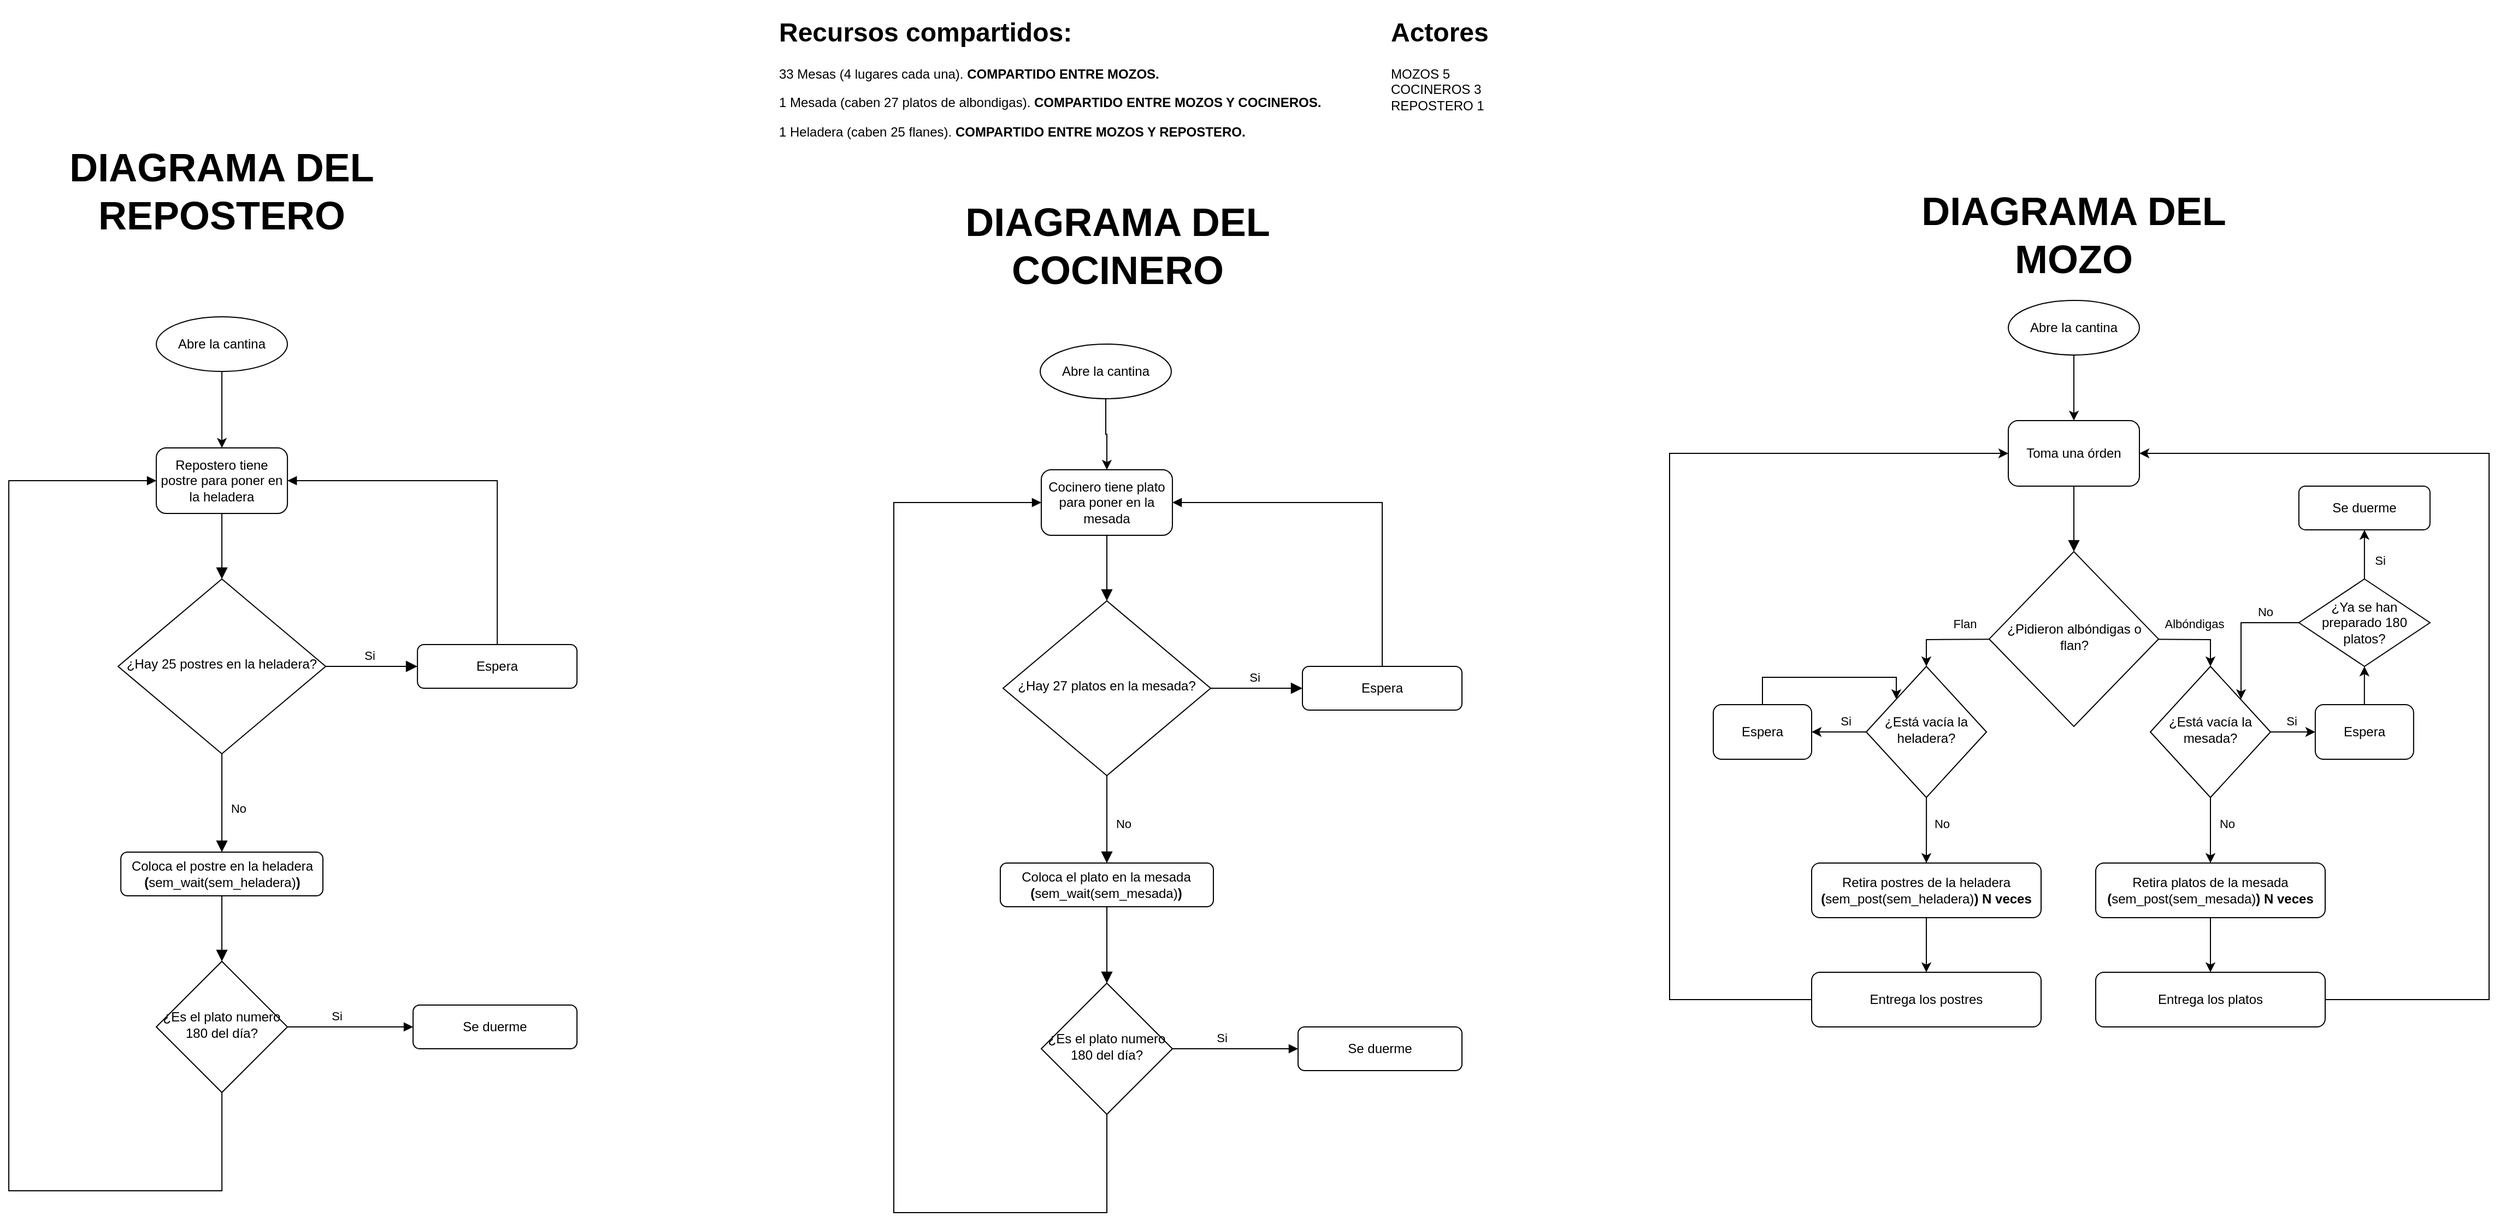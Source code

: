 <mxfile version="22.0.8" type="device">
  <diagram id="C5RBs43oDa-KdzZeNtuy" name="Page-1">
    <mxGraphModel dx="4924" dy="2303" grid="1" gridSize="10" guides="1" tooltips="1" connect="1" arrows="1" fold="1" page="1" pageScale="1" pageWidth="827" pageHeight="1169" math="0" shadow="0">
      <root>
        <mxCell id="WIyWlLk6GJQsqaUBKTNV-0" />
        <mxCell id="WIyWlLk6GJQsqaUBKTNV-1" parent="WIyWlLk6GJQsqaUBKTNV-0" />
        <mxCell id="WIyWlLk6GJQsqaUBKTNV-2" value="" style="rounded=0;html=1;jettySize=auto;orthogonalLoop=1;fontSize=11;endArrow=block;endFill=1;endSize=8;strokeWidth=1;shadow=0;labelBackgroundColor=none;edgeStyle=orthogonalEdgeStyle;" parent="WIyWlLk6GJQsqaUBKTNV-1" source="WIyWlLk6GJQsqaUBKTNV-3" target="WIyWlLk6GJQsqaUBKTNV-6" edge="1">
          <mxGeometry relative="1" as="geometry" />
        </mxCell>
        <mxCell id="WIyWlLk6GJQsqaUBKTNV-3" value="Cocinero tiene plato para poner en la mesada" style="rounded=1;whiteSpace=wrap;html=1;fontSize=12;glass=0;strokeWidth=1;shadow=0;" parent="WIyWlLk6GJQsqaUBKTNV-1" vertex="1">
          <mxGeometry x="294.99" y="440" width="120" height="60" as="geometry" />
        </mxCell>
        <mxCell id="WIyWlLk6GJQsqaUBKTNV-4" value="No" style="rounded=0;html=1;jettySize=auto;orthogonalLoop=1;fontSize=11;endArrow=block;endFill=1;endSize=8;strokeWidth=1;shadow=0;labelBackgroundColor=none;edgeStyle=orthogonalEdgeStyle;entryX=0.5;entryY=0;entryDx=0;entryDy=0;" parent="WIyWlLk6GJQsqaUBKTNV-1" source="WIyWlLk6GJQsqaUBKTNV-6" target="WIyWlLk6GJQsqaUBKTNV-12" edge="1">
          <mxGeometry x="0.111" y="15" relative="1" as="geometry">
            <mxPoint as="offset" />
            <mxPoint x="354.99" y="800" as="targetPoint" />
          </mxGeometry>
        </mxCell>
        <mxCell id="WIyWlLk6GJQsqaUBKTNV-5" value="Si" style="edgeStyle=orthogonalEdgeStyle;rounded=0;html=1;jettySize=auto;orthogonalLoop=1;fontSize=11;endArrow=block;endFill=1;endSize=8;strokeWidth=1;shadow=0;labelBackgroundColor=none;" parent="WIyWlLk6GJQsqaUBKTNV-1" source="WIyWlLk6GJQsqaUBKTNV-6" target="WIyWlLk6GJQsqaUBKTNV-7" edge="1">
          <mxGeometry x="-0.048" y="10" relative="1" as="geometry">
            <mxPoint as="offset" />
          </mxGeometry>
        </mxCell>
        <mxCell id="WIyWlLk6GJQsqaUBKTNV-6" value="¿Hay 27 platos en la mesada?" style="rhombus;whiteSpace=wrap;html=1;shadow=0;fontFamily=Helvetica;fontSize=12;align=center;strokeWidth=1;spacing=6;spacingTop=-4;" parent="WIyWlLk6GJQsqaUBKTNV-1" vertex="1">
          <mxGeometry x="259.99" y="560" width="190" height="160" as="geometry" />
        </mxCell>
        <mxCell id="DdguFJmmc4Gt5296Z_hi-13" style="edgeStyle=orthogonalEdgeStyle;rounded=0;orthogonalLoop=1;jettySize=auto;html=1;endArrow=block;endFill=1;" parent="WIyWlLk6GJQsqaUBKTNV-1" source="WIyWlLk6GJQsqaUBKTNV-7" edge="1">
          <mxGeometry relative="1" as="geometry">
            <mxPoint x="414.99" y="470" as="targetPoint" />
            <Array as="points">
              <mxPoint x="606.99" y="470" />
              <mxPoint x="414.99" y="470" />
            </Array>
          </mxGeometry>
        </mxCell>
        <mxCell id="WIyWlLk6GJQsqaUBKTNV-7" value="Espera" style="rounded=1;whiteSpace=wrap;html=1;fontSize=12;glass=0;strokeWidth=1;shadow=0;" parent="WIyWlLk6GJQsqaUBKTNV-1" vertex="1">
          <mxGeometry x="533.99" y="620" width="146" height="40" as="geometry" />
        </mxCell>
        <mxCell id="WIyWlLk6GJQsqaUBKTNV-8" value="Si" style="rounded=0;html=1;jettySize=auto;orthogonalLoop=1;fontSize=11;endArrow=block;endFill=1;endSize=8;strokeWidth=1;shadow=0;labelBackgroundColor=none;edgeStyle=orthogonalEdgeStyle;entryX=0.5;entryY=0;entryDx=0;entryDy=0;" parent="WIyWlLk6GJQsqaUBKTNV-1" source="WIyWlLk6GJQsqaUBKTNV-12" target="DdguFJmmc4Gt5296Z_hi-3" edge="1">
          <mxGeometry x="1" y="116" relative="1" as="geometry">
            <mxPoint x="-11" y="50" as="offset" />
            <mxPoint x="354.99" y="880" as="sourcePoint" />
            <mxPoint x="354.99" y="930" as="targetPoint" />
          </mxGeometry>
        </mxCell>
        <mxCell id="WIyWlLk6GJQsqaUBKTNV-12" value="Coloca el plato en la mesada&lt;br&gt;&lt;b&gt;(&lt;/b&gt;sem_wait(sem_mesada)&lt;b&gt;)&lt;/b&gt;" style="rounded=1;whiteSpace=wrap;html=1;fontSize=12;glass=0;strokeWidth=1;shadow=0;" parent="WIyWlLk6GJQsqaUBKTNV-1" vertex="1">
          <mxGeometry x="257.48" y="800" width="195.01" height="40" as="geometry" />
        </mxCell>
        <mxCell id="ZVxSe1pp3URl_tbwucJH-0" value="&lt;h1&gt;Recursos compartidos:&lt;/h1&gt;&lt;p&gt;33 Mesas (4 lugares cada una). &lt;b&gt;COMPARTIDO ENTRE MOZOS.&lt;/b&gt;&lt;/p&gt;&lt;p&gt;1 Mesada (caben 27 platos de albondigas). &lt;b&gt;COMPARTIDO ENTRE MOZOS Y COCINEROS.&lt;/b&gt;&lt;/p&gt;&lt;p&gt;1 Heladera (caben 25 flanes). &lt;b&gt;COMPARTIDO ENTRE MOZOS Y REPOSTERO.&lt;/b&gt;&lt;/p&gt;" style="text;html=1;strokeColor=none;fillColor=none;spacing=5;spacingTop=-20;whiteSpace=wrap;overflow=hidden;rounded=0;" parent="WIyWlLk6GJQsqaUBKTNV-1" vertex="1">
          <mxGeometry x="50" y="20" width="530" height="130" as="geometry" />
        </mxCell>
        <mxCell id="ZVxSe1pp3URl_tbwucJH-1" value="&lt;h1&gt;Actores&lt;/h1&gt;&lt;div&gt;MOZOS 5&lt;/div&gt;&lt;div&gt;COCINEROS 3&lt;/div&gt;&lt;div&gt;REPOSTERO 1&lt;/div&gt;" style="text;html=1;strokeColor=none;fillColor=none;spacing=5;spacingTop=-20;whiteSpace=wrap;overflow=hidden;rounded=0;" parent="WIyWlLk6GJQsqaUBKTNV-1" vertex="1">
          <mxGeometry x="610" y="20" width="190" height="120" as="geometry" />
        </mxCell>
        <mxCell id="DdguFJmmc4Gt5296Z_hi-6" style="edgeStyle=orthogonalEdgeStyle;rounded=0;orthogonalLoop=1;jettySize=auto;html=1;endArrow=block;endFill=1;" parent="WIyWlLk6GJQsqaUBKTNV-1" source="DdguFJmmc4Gt5296Z_hi-3" target="DdguFJmmc4Gt5296Z_hi-5" edge="1">
          <mxGeometry relative="1" as="geometry" />
        </mxCell>
        <mxCell id="DdguFJmmc4Gt5296Z_hi-11" style="edgeStyle=orthogonalEdgeStyle;rounded=0;orthogonalLoop=1;jettySize=auto;html=1;entryX=0;entryY=0.5;entryDx=0;entryDy=0;endArrow=block;endFill=1;" parent="WIyWlLk6GJQsqaUBKTNV-1" source="DdguFJmmc4Gt5296Z_hi-3" target="WIyWlLk6GJQsqaUBKTNV-3" edge="1">
          <mxGeometry relative="1" as="geometry">
            <Array as="points">
              <mxPoint x="354.99" y="1120" />
              <mxPoint x="159.99" y="1120" />
              <mxPoint x="159.99" y="470" />
            </Array>
          </mxGeometry>
        </mxCell>
        <mxCell id="DdguFJmmc4Gt5296Z_hi-3" value="¿Es el plato numero 180 del día?" style="rhombus;whiteSpace=wrap;html=1;shadow=0;fontFamily=Helvetica;fontSize=12;align=center;strokeWidth=1;spacing=6;spacingTop=-4;" parent="WIyWlLk6GJQsqaUBKTNV-1" vertex="1">
          <mxGeometry x="294.99" y="910" width="120" height="120" as="geometry" />
        </mxCell>
        <mxCell id="DdguFJmmc4Gt5296Z_hi-5" value="Se duerme" style="rounded=1;whiteSpace=wrap;html=1;fontSize=12;glass=0;strokeWidth=1;shadow=0;" parent="WIyWlLk6GJQsqaUBKTNV-1" vertex="1">
          <mxGeometry x="529.99" y="950" width="150" height="40" as="geometry" />
        </mxCell>
        <mxCell id="DdguFJmmc4Gt5296Z_hi-15" value="&lt;font style=&quot;font-size: 36px;&quot;&gt;&lt;b style=&quot;&quot;&gt;DIAGRAMA DEL COCINERO&lt;/b&gt;&lt;/font&gt;" style="text;html=1;strokeColor=none;fillColor=none;align=center;verticalAlign=middle;whiteSpace=wrap;rounded=0;" parent="WIyWlLk6GJQsqaUBKTNV-1" vertex="1">
          <mxGeometry x="180" y="220" width="370" height="30" as="geometry" />
        </mxCell>
        <mxCell id="DdguFJmmc4Gt5296Z_hi-16" value="" style="rounded=0;html=1;jettySize=auto;orthogonalLoop=1;fontSize=11;endArrow=block;endFill=1;endSize=8;strokeWidth=1;shadow=0;labelBackgroundColor=none;edgeStyle=orthogonalEdgeStyle;" parent="WIyWlLk6GJQsqaUBKTNV-1" source="DdguFJmmc4Gt5296Z_hi-17" target="DdguFJmmc4Gt5296Z_hi-20" edge="1">
          <mxGeometry relative="1" as="geometry" />
        </mxCell>
        <mxCell id="DdguFJmmc4Gt5296Z_hi-17" value="Repostero tiene postre para poner en la heladera" style="rounded=1;whiteSpace=wrap;html=1;fontSize=12;glass=0;strokeWidth=1;shadow=0;" parent="WIyWlLk6GJQsqaUBKTNV-1" vertex="1">
          <mxGeometry x="-514.94" y="420" width="120" height="60" as="geometry" />
        </mxCell>
        <mxCell id="DdguFJmmc4Gt5296Z_hi-18" value="No" style="rounded=0;html=1;jettySize=auto;orthogonalLoop=1;fontSize=11;endArrow=block;endFill=1;endSize=8;strokeWidth=1;shadow=0;labelBackgroundColor=none;edgeStyle=orthogonalEdgeStyle;entryX=0.5;entryY=0;entryDx=0;entryDy=0;" parent="WIyWlLk6GJQsqaUBKTNV-1" source="DdguFJmmc4Gt5296Z_hi-20" target="DdguFJmmc4Gt5296Z_hi-24" edge="1">
          <mxGeometry x="0.111" y="15" relative="1" as="geometry">
            <mxPoint as="offset" />
            <mxPoint x="-454.94" y="780" as="targetPoint" />
          </mxGeometry>
        </mxCell>
        <mxCell id="DdguFJmmc4Gt5296Z_hi-19" value="Si" style="edgeStyle=orthogonalEdgeStyle;rounded=0;html=1;jettySize=auto;orthogonalLoop=1;fontSize=11;endArrow=block;endFill=1;endSize=8;strokeWidth=1;shadow=0;labelBackgroundColor=none;" parent="WIyWlLk6GJQsqaUBKTNV-1" source="DdguFJmmc4Gt5296Z_hi-20" target="DdguFJmmc4Gt5296Z_hi-22" edge="1">
          <mxGeometry x="-0.048" y="10" relative="1" as="geometry">
            <mxPoint as="offset" />
          </mxGeometry>
        </mxCell>
        <mxCell id="DdguFJmmc4Gt5296Z_hi-20" value="¿Hay 25 postres en la heladera?" style="rhombus;whiteSpace=wrap;html=1;shadow=0;fontFamily=Helvetica;fontSize=12;align=center;strokeWidth=1;spacing=6;spacingTop=-4;" parent="WIyWlLk6GJQsqaUBKTNV-1" vertex="1">
          <mxGeometry x="-549.94" y="540" width="190" height="160" as="geometry" />
        </mxCell>
        <mxCell id="DdguFJmmc4Gt5296Z_hi-21" style="edgeStyle=orthogonalEdgeStyle;rounded=0;orthogonalLoop=1;jettySize=auto;html=1;endArrow=block;endFill=1;" parent="WIyWlLk6GJQsqaUBKTNV-1" source="DdguFJmmc4Gt5296Z_hi-22" edge="1">
          <mxGeometry relative="1" as="geometry">
            <mxPoint x="-394.94" y="450" as="targetPoint" />
            <Array as="points">
              <mxPoint x="-202.94" y="450" />
              <mxPoint x="-394.94" y="450" />
            </Array>
          </mxGeometry>
        </mxCell>
        <mxCell id="DdguFJmmc4Gt5296Z_hi-22" value="Espera" style="rounded=1;whiteSpace=wrap;html=1;fontSize=12;glass=0;strokeWidth=1;shadow=0;" parent="WIyWlLk6GJQsqaUBKTNV-1" vertex="1">
          <mxGeometry x="-275.94" y="600" width="146" height="40" as="geometry" />
        </mxCell>
        <mxCell id="DdguFJmmc4Gt5296Z_hi-23" value="Si" style="rounded=0;html=1;jettySize=auto;orthogonalLoop=1;fontSize=11;endArrow=block;endFill=1;endSize=8;strokeWidth=1;shadow=0;labelBackgroundColor=none;edgeStyle=orthogonalEdgeStyle;entryX=0.5;entryY=0;entryDx=0;entryDy=0;" parent="WIyWlLk6GJQsqaUBKTNV-1" source="DdguFJmmc4Gt5296Z_hi-24" target="DdguFJmmc4Gt5296Z_hi-27" edge="1">
          <mxGeometry x="1" y="116" relative="1" as="geometry">
            <mxPoint x="-11" y="50" as="offset" />
            <mxPoint x="-454.94" y="860" as="sourcePoint" />
            <mxPoint x="-454.94" y="910" as="targetPoint" />
          </mxGeometry>
        </mxCell>
        <mxCell id="DdguFJmmc4Gt5296Z_hi-24" value="Coloca el postre en la heladera&lt;br&gt;&lt;b&gt;(&lt;/b&gt;sem_wait(sem_heladera)&lt;b&gt;)&lt;/b&gt;" style="rounded=1;whiteSpace=wrap;html=1;fontSize=12;glass=0;strokeWidth=1;shadow=0;" parent="WIyWlLk6GJQsqaUBKTNV-1" vertex="1">
          <mxGeometry x="-547.41" y="790" width="184.94" height="40" as="geometry" />
        </mxCell>
        <mxCell id="DdguFJmmc4Gt5296Z_hi-25" style="edgeStyle=orthogonalEdgeStyle;rounded=0;orthogonalLoop=1;jettySize=auto;html=1;endArrow=block;endFill=1;" parent="WIyWlLk6GJQsqaUBKTNV-1" source="DdguFJmmc4Gt5296Z_hi-27" target="DdguFJmmc4Gt5296Z_hi-28" edge="1">
          <mxGeometry relative="1" as="geometry" />
        </mxCell>
        <mxCell id="DdguFJmmc4Gt5296Z_hi-26" style="edgeStyle=orthogonalEdgeStyle;rounded=0;orthogonalLoop=1;jettySize=auto;html=1;entryX=0;entryY=0.5;entryDx=0;entryDy=0;endArrow=block;endFill=1;" parent="WIyWlLk6GJQsqaUBKTNV-1" source="DdguFJmmc4Gt5296Z_hi-27" target="DdguFJmmc4Gt5296Z_hi-17" edge="1">
          <mxGeometry relative="1" as="geometry">
            <Array as="points">
              <mxPoint x="-454.94" y="1100" />
              <mxPoint x="-649.94" y="1100" />
              <mxPoint x="-649.94" y="450" />
            </Array>
          </mxGeometry>
        </mxCell>
        <mxCell id="DdguFJmmc4Gt5296Z_hi-27" value="¿Es el plato numero 180 del día?" style="rhombus;whiteSpace=wrap;html=1;shadow=0;fontFamily=Helvetica;fontSize=12;align=center;strokeWidth=1;spacing=6;spacingTop=-4;" parent="WIyWlLk6GJQsqaUBKTNV-1" vertex="1">
          <mxGeometry x="-514.94" y="890" width="120" height="120" as="geometry" />
        </mxCell>
        <mxCell id="DdguFJmmc4Gt5296Z_hi-28" value="Se duerme" style="rounded=1;whiteSpace=wrap;html=1;fontSize=12;glass=0;strokeWidth=1;shadow=0;" parent="WIyWlLk6GJQsqaUBKTNV-1" vertex="1">
          <mxGeometry x="-279.94" y="930" width="150" height="40" as="geometry" />
        </mxCell>
        <mxCell id="DdguFJmmc4Gt5296Z_hi-29" value="&lt;font style=&quot;font-size: 36px;&quot;&gt;&lt;b style=&quot;&quot;&gt;DIAGRAMA DEL REPOSTERO&lt;/b&gt;&lt;/font&gt;" style="text;html=1;strokeColor=none;fillColor=none;align=center;verticalAlign=middle;whiteSpace=wrap;rounded=0;" parent="WIyWlLk6GJQsqaUBKTNV-1" vertex="1">
          <mxGeometry x="-639.94" y="170" width="370" height="30" as="geometry" />
        </mxCell>
        <mxCell id="DdguFJmmc4Gt5296Z_hi-30" value="" style="rounded=0;html=1;jettySize=auto;orthogonalLoop=1;fontSize=11;endArrow=block;endFill=1;endSize=8;strokeWidth=1;shadow=0;labelBackgroundColor=none;edgeStyle=orthogonalEdgeStyle;" parent="WIyWlLk6GJQsqaUBKTNV-1" source="DdguFJmmc4Gt5296Z_hi-31" target="DdguFJmmc4Gt5296Z_hi-34" edge="1">
          <mxGeometry relative="1" as="geometry" />
        </mxCell>
        <mxCell id="DdguFJmmc4Gt5296Z_hi-31" value="Toma una órden" style="rounded=1;whiteSpace=wrap;html=1;fontSize=12;glass=0;strokeWidth=1;shadow=0;" parent="WIyWlLk6GJQsqaUBKTNV-1" vertex="1">
          <mxGeometry x="1180" y="394.95" width="120" height="60" as="geometry" />
        </mxCell>
        <mxCell id="DdguFJmmc4Gt5296Z_hi-62" style="edgeStyle=orthogonalEdgeStyle;rounded=0;orthogonalLoop=1;jettySize=auto;html=1;entryX=0.5;entryY=0;entryDx=0;entryDy=0;exitX=0;exitY=0.5;exitDx=0;exitDy=0;" parent="WIyWlLk6GJQsqaUBKTNV-1" target="DdguFJmmc4Gt5296Z_hi-60" edge="1">
          <mxGeometry relative="1" as="geometry">
            <mxPoint x="1192.5" y="594.95" as="sourcePoint" />
          </mxGeometry>
        </mxCell>
        <mxCell id="DdguFJmmc4Gt5296Z_hi-67" value="Flan" style="edgeLabel;html=1;align=center;verticalAlign=middle;resizable=0;points=[];" parent="DdguFJmmc4Gt5296Z_hi-62" vertex="1" connectable="0">
          <mxGeometry x="-0.006" y="-3" relative="1" as="geometry">
            <mxPoint x="3" y="-12" as="offset" />
          </mxGeometry>
        </mxCell>
        <mxCell id="DdguFJmmc4Gt5296Z_hi-74" style="edgeStyle=orthogonalEdgeStyle;rounded=0;orthogonalLoop=1;jettySize=auto;html=1;entryX=0.5;entryY=0;entryDx=0;entryDy=0;exitX=1;exitY=0.5;exitDx=0;exitDy=0;" parent="WIyWlLk6GJQsqaUBKTNV-1" target="DdguFJmmc4Gt5296Z_hi-68" edge="1">
          <mxGeometry relative="1" as="geometry">
            <mxPoint x="1400" y="595" as="targetPoint" />
            <mxPoint x="1282.56" y="594.95" as="sourcePoint" />
          </mxGeometry>
        </mxCell>
        <mxCell id="DdguFJmmc4Gt5296Z_hi-75" value="Albóndigas" style="edgeLabel;html=1;align=center;verticalAlign=middle;resizable=0;points=[];" parent="DdguFJmmc4Gt5296Z_hi-74" vertex="1" connectable="0">
          <mxGeometry x="0.048" y="-1" relative="1" as="geometry">
            <mxPoint x="11" y="-16" as="offset" />
          </mxGeometry>
        </mxCell>
        <mxCell id="DdguFJmmc4Gt5296Z_hi-34" value="¿Pidieron albóndigas o flan?" style="rhombus;whiteSpace=wrap;html=1;shadow=0;fontFamily=Helvetica;fontSize=12;align=center;strokeWidth=1;spacing=6;spacingTop=-4;" parent="WIyWlLk6GJQsqaUBKTNV-1" vertex="1">
          <mxGeometry x="1162.5" y="514.95" width="155" height="160" as="geometry" />
        </mxCell>
        <mxCell id="DdguFJmmc4Gt5296Z_hi-99" style="edgeStyle=orthogonalEdgeStyle;rounded=0;orthogonalLoop=1;jettySize=auto;html=1;entryX=0.5;entryY=0;entryDx=0;entryDy=0;" parent="WIyWlLk6GJQsqaUBKTNV-1" source="DdguFJmmc4Gt5296Z_hi-36" target="DdguFJmmc4Gt5296Z_hi-98" edge="1">
          <mxGeometry relative="1" as="geometry" />
        </mxCell>
        <mxCell id="DdguFJmmc4Gt5296Z_hi-36" value="Retira platos de la mesada&lt;br&gt;&lt;b&gt;(&lt;/b&gt;sem_post(sem_mesada)&lt;b&gt;) N veces&lt;/b&gt;" style="rounded=1;whiteSpace=wrap;html=1;fontSize=12;glass=0;strokeWidth=1;shadow=0;" parent="WIyWlLk6GJQsqaUBKTNV-1" vertex="1">
          <mxGeometry x="1260" y="800" width="210" height="50" as="geometry" />
        </mxCell>
        <mxCell id="DdguFJmmc4Gt5296Z_hi-96" style="edgeStyle=orthogonalEdgeStyle;rounded=0;orthogonalLoop=1;jettySize=auto;html=1;entryX=0.5;entryY=0;entryDx=0;entryDy=0;" parent="WIyWlLk6GJQsqaUBKTNV-1" source="DdguFJmmc4Gt5296Z_hi-38" target="DdguFJmmc4Gt5296Z_hi-95" edge="1">
          <mxGeometry relative="1" as="geometry" />
        </mxCell>
        <mxCell id="DdguFJmmc4Gt5296Z_hi-38" value="Retira postres de la heladera&lt;br style=&quot;border-color: var(--border-color);&quot;&gt;&lt;b style=&quot;border-color: var(--border-color);&quot;&gt;(&lt;/b&gt;sem_post(sem_heladera)&lt;b style=&quot;border-color: var(--border-color);&quot;&gt;) N veces&lt;/b&gt;" style="rounded=1;whiteSpace=wrap;html=1;fontSize=12;glass=0;strokeWidth=1;shadow=0;" parent="WIyWlLk6GJQsqaUBKTNV-1" vertex="1">
          <mxGeometry x="1000" y="800" width="210" height="50" as="geometry" />
        </mxCell>
        <mxCell id="DdguFJmmc4Gt5296Z_hi-43" value="&lt;font style=&quot;font-size: 36px;&quot;&gt;&lt;b style=&quot;&quot;&gt;DIAGRAMA DEL MOZO&lt;/b&gt;&lt;/font&gt;" style="text;html=1;strokeColor=none;fillColor=none;align=center;verticalAlign=middle;whiteSpace=wrap;rounded=0;" parent="WIyWlLk6GJQsqaUBKTNV-1" vertex="1">
          <mxGeometry x="1052.97" y="210" width="374.06" height="30" as="geometry" />
        </mxCell>
        <mxCell id="DdguFJmmc4Gt5296Z_hi-47" style="edgeStyle=orthogonalEdgeStyle;rounded=0;orthogonalLoop=1;jettySize=auto;html=1;entryX=0.5;entryY=0;entryDx=0;entryDy=0;" parent="WIyWlLk6GJQsqaUBKTNV-1" source="DdguFJmmc4Gt5296Z_hi-46" target="DdguFJmmc4Gt5296Z_hi-31" edge="1">
          <mxGeometry relative="1" as="geometry" />
        </mxCell>
        <mxCell id="DdguFJmmc4Gt5296Z_hi-46" value="Abre la cantina" style="ellipse;whiteSpace=wrap;html=1;" parent="WIyWlLk6GJQsqaUBKTNV-1" vertex="1">
          <mxGeometry x="1180" y="284.95" width="120" height="50" as="geometry" />
        </mxCell>
        <mxCell id="DdguFJmmc4Gt5296Z_hi-49" style="edgeStyle=orthogonalEdgeStyle;rounded=0;orthogonalLoop=1;jettySize=auto;html=1;" parent="WIyWlLk6GJQsqaUBKTNV-1" source="DdguFJmmc4Gt5296Z_hi-48" target="WIyWlLk6GJQsqaUBKTNV-3" edge="1">
          <mxGeometry relative="1" as="geometry" />
        </mxCell>
        <mxCell id="DdguFJmmc4Gt5296Z_hi-48" value="Abre la cantina" style="ellipse;whiteSpace=wrap;html=1;" parent="WIyWlLk6GJQsqaUBKTNV-1" vertex="1">
          <mxGeometry x="294.0" y="324.95" width="120" height="50" as="geometry" />
        </mxCell>
        <mxCell id="DdguFJmmc4Gt5296Z_hi-51" style="edgeStyle=orthogonalEdgeStyle;rounded=0;orthogonalLoop=1;jettySize=auto;html=1;" parent="WIyWlLk6GJQsqaUBKTNV-1" source="DdguFJmmc4Gt5296Z_hi-50" target="DdguFJmmc4Gt5296Z_hi-17" edge="1">
          <mxGeometry relative="1" as="geometry" />
        </mxCell>
        <mxCell id="DdguFJmmc4Gt5296Z_hi-50" value="Abre la cantina" style="ellipse;whiteSpace=wrap;html=1;" parent="WIyWlLk6GJQsqaUBKTNV-1" vertex="1">
          <mxGeometry x="-514.94" y="300" width="120" height="50" as="geometry" />
        </mxCell>
        <mxCell id="DdguFJmmc4Gt5296Z_hi-64" style="edgeStyle=orthogonalEdgeStyle;rounded=0;orthogonalLoop=1;jettySize=auto;html=1;entryX=0.5;entryY=0;entryDx=0;entryDy=0;" parent="WIyWlLk6GJQsqaUBKTNV-1" source="DdguFJmmc4Gt5296Z_hi-60" target="DdguFJmmc4Gt5296Z_hi-38" edge="1">
          <mxGeometry relative="1" as="geometry" />
        </mxCell>
        <mxCell id="DdguFJmmc4Gt5296Z_hi-65" value="No&lt;br&gt;" style="edgeLabel;html=1;align=center;verticalAlign=middle;resizable=0;points=[];" parent="DdguFJmmc4Gt5296Z_hi-64" vertex="1" connectable="0">
          <mxGeometry x="-0.137" y="1" relative="1" as="geometry">
            <mxPoint x="13" y="-2" as="offset" />
          </mxGeometry>
        </mxCell>
        <mxCell id="DdguFJmmc4Gt5296Z_hi-90" style="edgeStyle=orthogonalEdgeStyle;rounded=0;orthogonalLoop=1;jettySize=auto;html=1;entryX=1;entryY=0.5;entryDx=0;entryDy=0;" parent="WIyWlLk6GJQsqaUBKTNV-1" source="DdguFJmmc4Gt5296Z_hi-60" target="DdguFJmmc4Gt5296Z_hi-89" edge="1">
          <mxGeometry relative="1" as="geometry" />
        </mxCell>
        <mxCell id="DdguFJmmc4Gt5296Z_hi-93" value="Si" style="edgeLabel;html=1;align=center;verticalAlign=middle;resizable=0;points=[];" parent="DdguFJmmc4Gt5296Z_hi-90" vertex="1" connectable="0">
          <mxGeometry x="-0.333" y="1" relative="1" as="geometry">
            <mxPoint x="-3" y="-11" as="offset" />
          </mxGeometry>
        </mxCell>
        <mxCell id="DdguFJmmc4Gt5296Z_hi-60" value="¿Está vacía la heladera?" style="rhombus;whiteSpace=wrap;html=1;shadow=0;fontFamily=Helvetica;fontSize=12;align=center;strokeWidth=1;spacing=6;spacingTop=-4;" parent="WIyWlLk6GJQsqaUBKTNV-1" vertex="1">
          <mxGeometry x="1049.97" y="620" width="110.06" height="120" as="geometry" />
        </mxCell>
        <mxCell id="DdguFJmmc4Gt5296Z_hi-76" style="edgeStyle=orthogonalEdgeStyle;rounded=0;orthogonalLoop=1;jettySize=auto;html=1;entryX=0.5;entryY=0;entryDx=0;entryDy=0;" parent="WIyWlLk6GJQsqaUBKTNV-1" source="DdguFJmmc4Gt5296Z_hi-68" target="DdguFJmmc4Gt5296Z_hi-36" edge="1">
          <mxGeometry relative="1" as="geometry" />
        </mxCell>
        <mxCell id="DdguFJmmc4Gt5296Z_hi-77" value="No" style="edgeLabel;html=1;align=center;verticalAlign=middle;resizable=0;points=[];" parent="DdguFJmmc4Gt5296Z_hi-76" vertex="1" connectable="0">
          <mxGeometry x="-0.211" y="1" relative="1" as="geometry">
            <mxPoint x="14" as="offset" />
          </mxGeometry>
        </mxCell>
        <mxCell id="DdguFJmmc4Gt5296Z_hi-85" style="edgeStyle=orthogonalEdgeStyle;rounded=0;orthogonalLoop=1;jettySize=auto;html=1;entryX=0;entryY=0.5;entryDx=0;entryDy=0;" parent="WIyWlLk6GJQsqaUBKTNV-1" source="DdguFJmmc4Gt5296Z_hi-68" target="DdguFJmmc4Gt5296Z_hi-78" edge="1">
          <mxGeometry relative="1" as="geometry" />
        </mxCell>
        <mxCell id="DdguFJmmc4Gt5296Z_hi-87" value="Si" style="edgeLabel;html=1;align=center;verticalAlign=middle;resizable=0;points=[];" parent="DdguFJmmc4Gt5296Z_hi-85" vertex="1" connectable="0">
          <mxGeometry x="-0.15" relative="1" as="geometry">
            <mxPoint x="1" y="-10" as="offset" />
          </mxGeometry>
        </mxCell>
        <mxCell id="DdguFJmmc4Gt5296Z_hi-68" value="¿Está vacía la mesada?" style="rhombus;whiteSpace=wrap;html=1;shadow=0;fontFamily=Helvetica;fontSize=12;align=center;strokeWidth=1;spacing=6;spacingTop=-4;" parent="WIyWlLk6GJQsqaUBKTNV-1" vertex="1">
          <mxGeometry x="1310" y="620" width="110" height="120" as="geometry" />
        </mxCell>
        <mxCell id="DdguFJmmc4Gt5296Z_hi-102" value="" style="edgeStyle=orthogonalEdgeStyle;rounded=0;orthogonalLoop=1;jettySize=auto;html=1;entryX=0.5;entryY=1;entryDx=0;entryDy=0;" parent="WIyWlLk6GJQsqaUBKTNV-1" source="DdguFJmmc4Gt5296Z_hi-78" target="DdguFJmmc4Gt5296Z_hi-103" edge="1">
          <mxGeometry relative="1" as="geometry">
            <mxPoint x="1505.94" y="610" as="targetPoint" />
          </mxGeometry>
        </mxCell>
        <mxCell id="DdguFJmmc4Gt5296Z_hi-78" value="Espera" style="rounded=1;whiteSpace=wrap;html=1;fontSize=12;glass=0;strokeWidth=1;shadow=0;" parent="WIyWlLk6GJQsqaUBKTNV-1" vertex="1">
          <mxGeometry x="1460.94" y="655" width="90" height="50" as="geometry" />
        </mxCell>
        <mxCell id="DdguFJmmc4Gt5296Z_hi-92" style="edgeStyle=orthogonalEdgeStyle;rounded=0;orthogonalLoop=1;jettySize=auto;html=1;entryX=0;entryY=0;entryDx=0;entryDy=0;" parent="WIyWlLk6GJQsqaUBKTNV-1" source="DdguFJmmc4Gt5296Z_hi-89" target="DdguFJmmc4Gt5296Z_hi-60" edge="1">
          <mxGeometry relative="1" as="geometry">
            <Array as="points">
              <mxPoint x="955" y="630" />
              <mxPoint x="1078" y="630" />
            </Array>
          </mxGeometry>
        </mxCell>
        <mxCell id="DdguFJmmc4Gt5296Z_hi-89" value="Espera" style="rounded=1;whiteSpace=wrap;html=1;fontSize=12;glass=0;strokeWidth=1;shadow=0;" parent="WIyWlLk6GJQsqaUBKTNV-1" vertex="1">
          <mxGeometry x="910" y="655" width="90" height="50" as="geometry" />
        </mxCell>
        <mxCell id="DdguFJmmc4Gt5296Z_hi-97" style="edgeStyle=orthogonalEdgeStyle;rounded=0;orthogonalLoop=1;jettySize=auto;html=1;" parent="WIyWlLk6GJQsqaUBKTNV-1" source="DdguFJmmc4Gt5296Z_hi-95" edge="1">
          <mxGeometry relative="1" as="geometry">
            <mxPoint x="1180" y="425" as="targetPoint" />
            <Array as="points">
              <mxPoint x="870" y="925" />
              <mxPoint x="870" y="425" />
            </Array>
          </mxGeometry>
        </mxCell>
        <mxCell id="DdguFJmmc4Gt5296Z_hi-95" value="Entrega los postres" style="rounded=1;whiteSpace=wrap;html=1;fontSize=12;glass=0;strokeWidth=1;shadow=0;" parent="WIyWlLk6GJQsqaUBKTNV-1" vertex="1">
          <mxGeometry x="1000" y="900" width="210" height="50" as="geometry" />
        </mxCell>
        <mxCell id="DdguFJmmc4Gt5296Z_hi-100" style="edgeStyle=orthogonalEdgeStyle;rounded=0;orthogonalLoop=1;jettySize=auto;html=1;entryX=1;entryY=0.5;entryDx=0;entryDy=0;" parent="WIyWlLk6GJQsqaUBKTNV-1" source="DdguFJmmc4Gt5296Z_hi-98" target="DdguFJmmc4Gt5296Z_hi-31" edge="1">
          <mxGeometry relative="1" as="geometry">
            <Array as="points">
              <mxPoint x="1620" y="925" />
              <mxPoint x="1620" y="425" />
            </Array>
          </mxGeometry>
        </mxCell>
        <mxCell id="DdguFJmmc4Gt5296Z_hi-98" value="Entrega los platos" style="rounded=1;whiteSpace=wrap;html=1;fontSize=12;glass=0;strokeWidth=1;shadow=0;" parent="WIyWlLk6GJQsqaUBKTNV-1" vertex="1">
          <mxGeometry x="1260" y="900" width="210" height="50" as="geometry" />
        </mxCell>
        <mxCell id="DdguFJmmc4Gt5296Z_hi-104" style="edgeStyle=orthogonalEdgeStyle;rounded=0;orthogonalLoop=1;jettySize=auto;html=1;entryX=1;entryY=0;entryDx=0;entryDy=0;" parent="WIyWlLk6GJQsqaUBKTNV-1" source="DdguFJmmc4Gt5296Z_hi-103" target="DdguFJmmc4Gt5296Z_hi-68" edge="1">
          <mxGeometry relative="1" as="geometry">
            <Array as="points">
              <mxPoint x="1393" y="580" />
              <mxPoint x="1393" y="650" />
            </Array>
          </mxGeometry>
        </mxCell>
        <mxCell id="DdguFJmmc4Gt5296Z_hi-105" value="No" style="edgeLabel;html=1;align=center;verticalAlign=middle;resizable=0;points=[];" parent="DdguFJmmc4Gt5296Z_hi-104" vertex="1" connectable="0">
          <mxGeometry x="-0.499" relative="1" as="geometry">
            <mxPoint y="-10" as="offset" />
          </mxGeometry>
        </mxCell>
        <mxCell id="DdguFJmmc4Gt5296Z_hi-107" style="edgeStyle=orthogonalEdgeStyle;rounded=0;orthogonalLoop=1;jettySize=auto;html=1;entryX=0.5;entryY=1;entryDx=0;entryDy=0;" parent="WIyWlLk6GJQsqaUBKTNV-1" source="DdguFJmmc4Gt5296Z_hi-103" target="DdguFJmmc4Gt5296Z_hi-106" edge="1">
          <mxGeometry relative="1" as="geometry" />
        </mxCell>
        <mxCell id="DdguFJmmc4Gt5296Z_hi-108" value="Si" style="edgeLabel;html=1;align=center;verticalAlign=middle;resizable=0;points=[];" parent="DdguFJmmc4Gt5296Z_hi-107" vertex="1" connectable="0">
          <mxGeometry x="-0.231" y="-1" relative="1" as="geometry">
            <mxPoint x="13" as="offset" />
          </mxGeometry>
        </mxCell>
        <mxCell id="DdguFJmmc4Gt5296Z_hi-103" value="¿Ya se han preparado 180 platos?" style="rhombus;whiteSpace=wrap;html=1;" parent="WIyWlLk6GJQsqaUBKTNV-1" vertex="1">
          <mxGeometry x="1445.94" y="540" width="120" height="80" as="geometry" />
        </mxCell>
        <mxCell id="DdguFJmmc4Gt5296Z_hi-106" value="Se duerme" style="rounded=1;whiteSpace=wrap;html=1;" parent="WIyWlLk6GJQsqaUBKTNV-1" vertex="1">
          <mxGeometry x="1445.94" y="454.95" width="120" height="40" as="geometry" />
        </mxCell>
      </root>
    </mxGraphModel>
  </diagram>
</mxfile>
